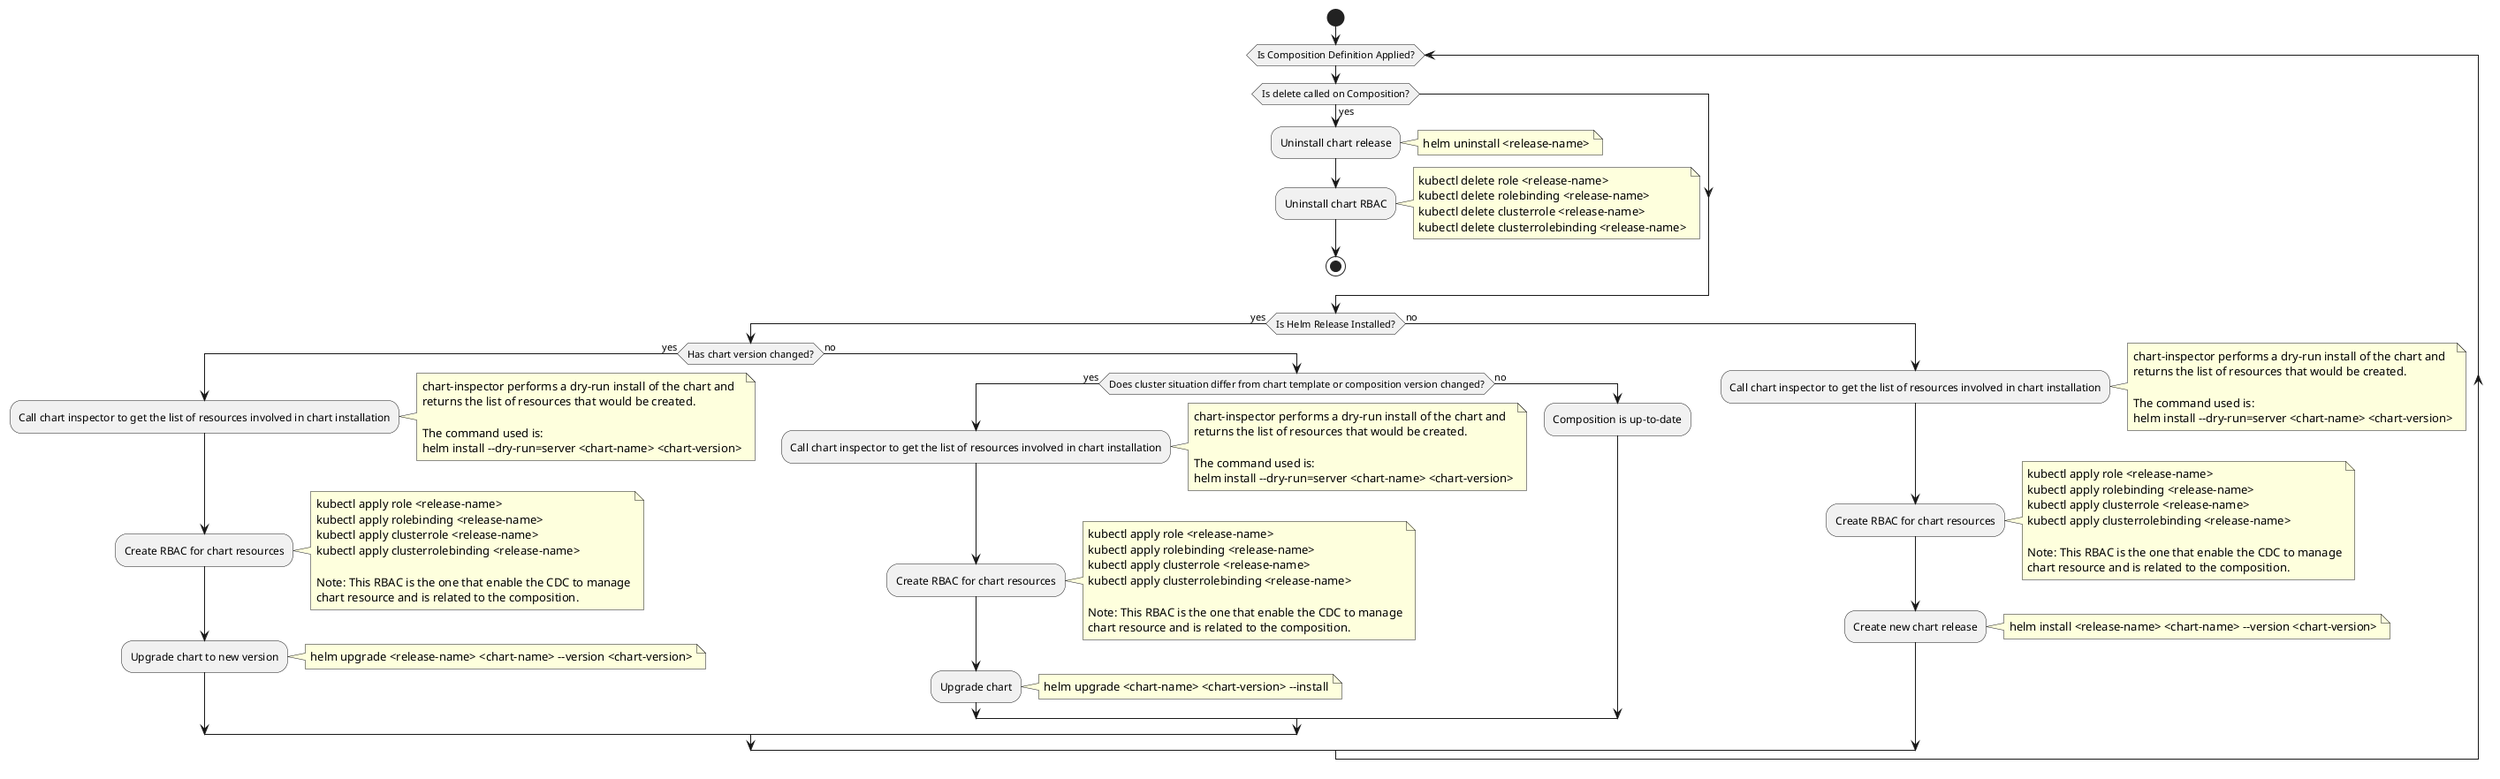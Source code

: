@startuml composition-dynamic-controller-flow
skinparam nodesep 20
skinparam ranksep 30
skinparam conditionEndStyle hline

start

while (Is Composition Definition Applied?) 
    if (Is delete called on Composition?) then (yes)
        :Uninstall chart release;
        note right: helm uninstall <release-name>
        :Uninstall chart RBAC;
        note right: kubectl delete role <release-name>\nkubectl delete rolebinding <release-name>\nkubectl delete clusterrole <release-name>\nkubectl delete clusterrolebinding <release-name>   
        stop 
    endif
    
    if (Is Helm Release Installed?) then (yes)
        if (Has chart version changed?) then (yes)
            :Call chart inspector to get the list of resources involved in chart installation;
            note right: chart-inspector performs a dry-run install of the chart and\nreturns the list of resources that would be created.\n\nThe command used is:\nhelm install --dry-run=server <chart-name> <chart-version>
            :Create RBAC for chart resources;
            note right: kubectl apply role <release-name>\nkubectl apply rolebinding <release-name>\nkubectl apply clusterrole <release-name>\nkubectl apply clusterrolebinding <release-name>\n\nNote: This RBAC is the one that enable the CDC to manage\nchart resource and is related to the composition.
            :Upgrade chart to new version;
            note right: helm upgrade <release-name> <chart-name> --version <chart-version>
        else (no)
            if (Does cluster situation differ from chart template or composition version changed?) then (yes)
                :Call chart inspector to get the list of resources involved in chart installation;
                note right: chart-inspector performs a dry-run install of the chart and\nreturns the list of resources that would be created.\n\nThe command used is:\nhelm install --dry-run=server <chart-name> <chart-version>
                :Create RBAC for chart resources;
                note right: kubectl apply role <release-name>\nkubectl apply rolebinding <release-name>\nkubectl apply clusterrole <release-name>\nkubectl apply clusterrolebinding <release-name>\n\nNote: This RBAC is the one that enable the CDC to manage\nchart resource and is related to the composition.
                :Upgrade chart; 
                note right: helm upgrade <chart-name> <chart-version> --install
            else (no)
                :Composition is up-to-date;
            endif 
        endif
    else (no)
        :Call chart inspector to get the list of resources involved in chart installation;
        note right: chart-inspector performs a dry-run install of the chart and\nreturns the list of resources that would be created.\n\nThe command used is:\nhelm install --dry-run=server <chart-name> <chart-version>
        :Create RBAC for chart resources;
        note right: kubectl apply role <release-name>\nkubectl apply rolebinding <release-name>\nkubectl apply clusterrole <release-name>\nkubectl apply clusterrolebinding <release-name>\n\nNote: This RBAC is the one that enable the CDC to manage\nchart resource and is related to the composition.
        :Create new chart release;
        note right: helm install <release-name> <chart-name> --version <chart-version>
    endif 
endwhile
-[hidden]->
detach

@enduml
